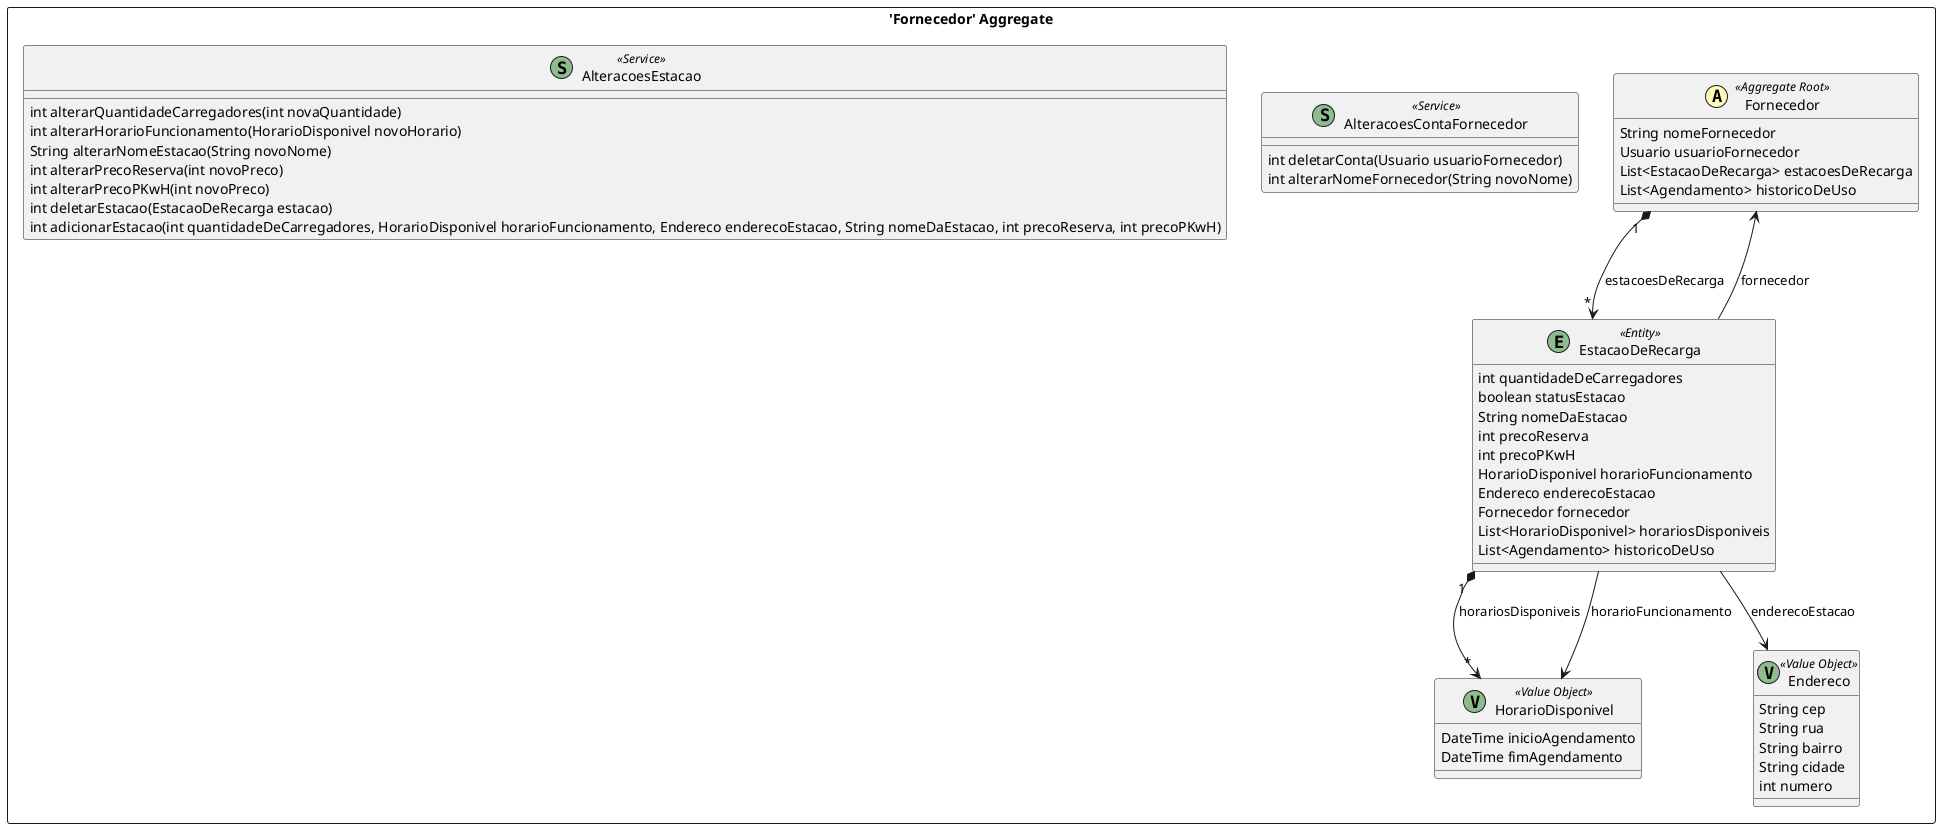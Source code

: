 @startuml

skinparam componentStyle uml2

package "'Fornecedor' Aggregate" <<Rectangle>> {
	class Fornecedor <<(A,#fffab8) Aggregate Root>> {
		String nomeFornecedor
		Usuario usuarioFornecedor
		List<EstacaoDeRecarga> estacoesDeRecarga
		List<Agendamento> historicoDeUso
	}
	class EstacaoDeRecarga <<(E,DarkSeaGreen) Entity>> {
		int quantidadeDeCarregadores
		boolean statusEstacao
		String nomeDaEstacao
		int precoReserva
		int precoPKwH
		HorarioDisponivel horarioFuncionamento
		Endereco enderecoEstacao
		Fornecedor fornecedor
		List<HorarioDisponivel> horariosDisponiveis
		List<Agendamento> historicoDeUso
	}
	class HorarioDisponivel <<(V,DarkSeaGreen) Value Object>> {
		DateTime inicioAgendamento
		DateTime fimAgendamento
	}
	class Endereco <<(V,DarkSeaGreen) Value Object>> {
		String cep
		String rua
		String bairro
		String cidade
		int numero
	}
	class AlteracoesContaFornecedor <<(S,DarkSeaGreen) Service>> {
		int deletarConta(Usuario usuarioFornecedor)
		int alterarNomeFornecedor(String novoNome)
	}
	class AlteracoesEstacao <<(S,DarkSeaGreen) Service>> {
		int alterarQuantidadeCarregadores(int novaQuantidade)
		int alterarHorarioFuncionamento(HorarioDisponivel novoHorario)
		String alterarNomeEstacao(String novoNome)
		int alterarPrecoReserva(int novoPreco)
		int alterarPrecoPKwH(int novoPreco)
		int deletarEstacao(EstacaoDeRecarga estacao)
		int adicionarEstacao(int quantidadeDeCarregadores, HorarioDisponivel horarioFuncionamento, Endereco enderecoEstacao, String nomeDaEstacao, int precoReserva, int precoPKwH)
	}
}
EstacaoDeRecarga "1" *--> "*" HorarioDisponivel : horariosDisponiveis
EstacaoDeRecarga --> Endereco : enderecoEstacao
EstacaoDeRecarga --> Fornecedor : fornecedor
EstacaoDeRecarga --> HorarioDisponivel : horarioFuncionamento
Fornecedor "1" *--> "*" EstacaoDeRecarga : estacoesDeRecarga


@enduml
